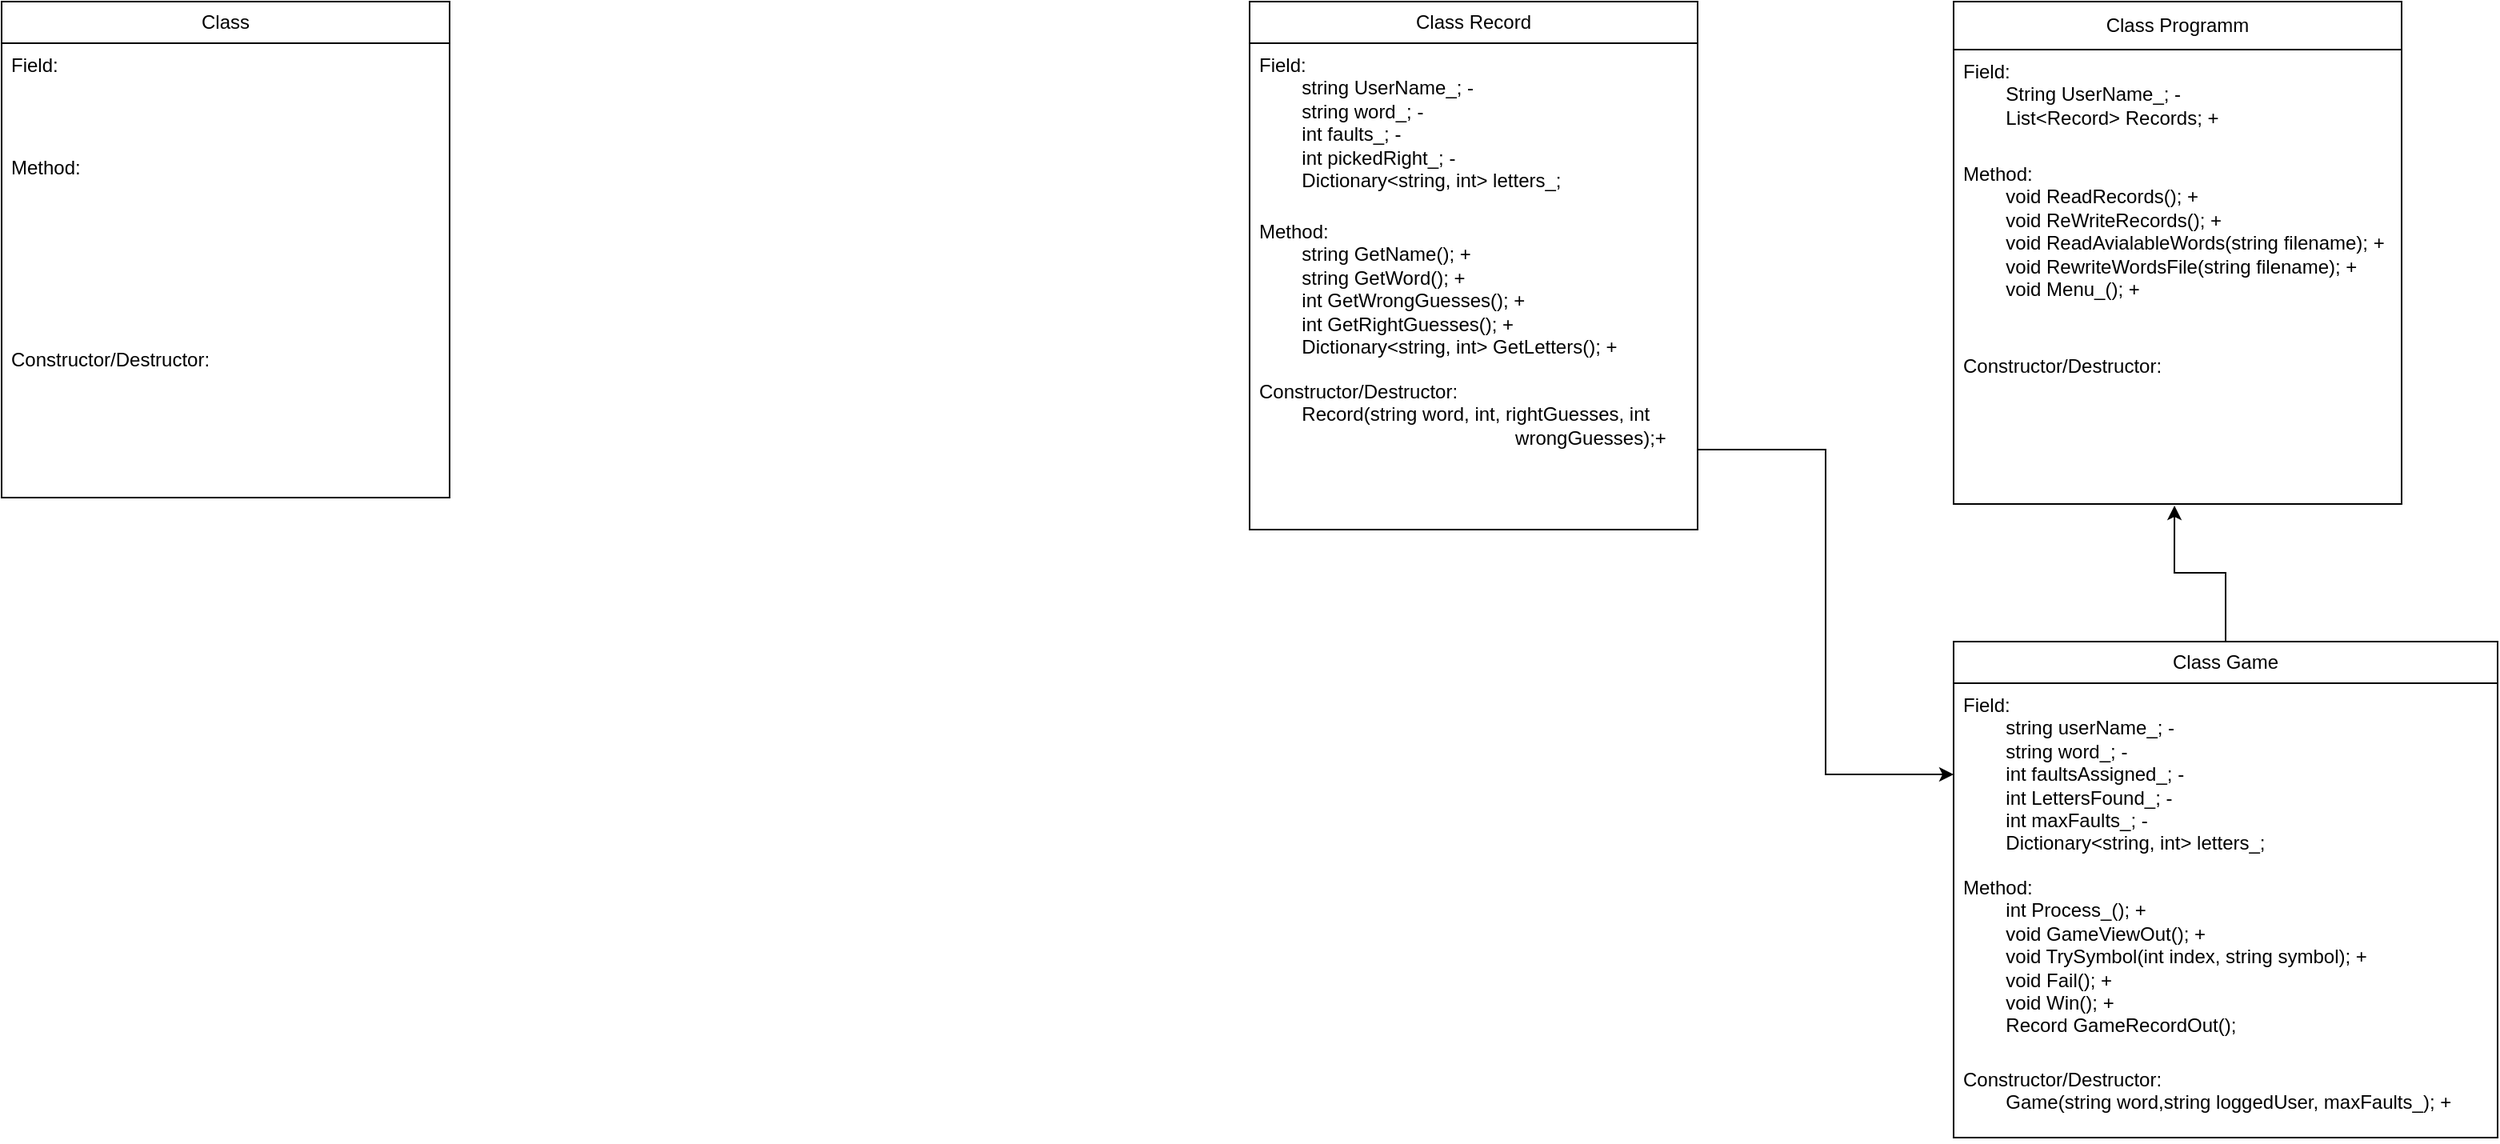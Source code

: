 <mxfile version="26.1.1">
  <diagram name="Страница — 1" id="Tw1uRy8M2-U-sMD8QmaQ">
    <mxGraphModel dx="1665" dy="449" grid="1" gridSize="10" guides="1" tooltips="1" connect="1" arrows="1" fold="1" page="1" pageScale="1" pageWidth="827" pageHeight="1169" math="0" shadow="0">
      <root>
        <mxCell id="0" />
        <mxCell id="1" parent="0" />
        <mxCell id="VTfEp3gD9_QxiOBWVvTQ-1" value="Class" style="swimlane;fontStyle=0;childLayout=stackLayout;horizontal=1;startSize=26;fillColor=none;horizontalStack=0;resizeParent=1;resizeParentMax=0;resizeLast=0;collapsible=1;marginBottom=0;whiteSpace=wrap;html=1;" vertex="1" parent="1">
          <mxGeometry x="-780" width="280" height="310" as="geometry" />
        </mxCell>
        <mxCell id="VTfEp3gD9_QxiOBWVvTQ-2" value="Field:&amp;nbsp;" style="text;strokeColor=none;fillColor=none;align=left;verticalAlign=top;spacingLeft=4;spacingRight=4;overflow=hidden;rotatable=0;points=[[0,0.5],[1,0.5]];portConstraint=eastwest;whiteSpace=wrap;html=1;" vertex="1" parent="VTfEp3gD9_QxiOBWVvTQ-1">
          <mxGeometry y="26" width="280" height="64" as="geometry" />
        </mxCell>
        <mxCell id="VTfEp3gD9_QxiOBWVvTQ-3" value="Method:" style="text;strokeColor=none;fillColor=none;align=left;verticalAlign=top;spacingLeft=4;spacingRight=4;overflow=hidden;rotatable=0;points=[[0,0.5],[1,0.5]];portConstraint=eastwest;whiteSpace=wrap;html=1;" vertex="1" parent="VTfEp3gD9_QxiOBWVvTQ-1">
          <mxGeometry y="90" width="280" height="120" as="geometry" />
        </mxCell>
        <mxCell id="VTfEp3gD9_QxiOBWVvTQ-4" value="Constructor/Destructor:" style="text;strokeColor=none;fillColor=none;align=left;verticalAlign=top;spacingLeft=4;spacingRight=4;overflow=hidden;rotatable=0;points=[[0,0.5],[1,0.5]];portConstraint=eastwest;whiteSpace=wrap;html=1;" vertex="1" parent="VTfEp3gD9_QxiOBWVvTQ-1">
          <mxGeometry y="210" width="280" height="100" as="geometry" />
        </mxCell>
        <mxCell id="VTfEp3gD9_QxiOBWVvTQ-5" value="Class Programm" style="swimlane;fontStyle=0;childLayout=stackLayout;horizontal=1;startSize=30;fillColor=none;horizontalStack=0;resizeParent=1;resizeParentMax=0;resizeLast=0;collapsible=1;marginBottom=0;whiteSpace=wrap;html=1;" vertex="1" parent="1">
          <mxGeometry x="440" width="280" height="314" as="geometry" />
        </mxCell>
        <mxCell id="VTfEp3gD9_QxiOBWVvTQ-6" value="Field:&amp;nbsp;&lt;div&gt;&lt;span style=&quot;white-space: pre;&quot;&gt;&#x9;&lt;/span&gt;String UserName_; -&lt;br&gt;&lt;/div&gt;&lt;div&gt;&lt;span style=&quot;white-space: pre;&quot;&gt;&#x9;&lt;/span&gt;List&amp;lt;Record&amp;gt; Records; +&lt;br&gt;&lt;/div&gt;" style="text;strokeColor=none;fillColor=none;align=left;verticalAlign=top;spacingLeft=4;spacingRight=4;overflow=hidden;rotatable=0;points=[[0,0.5],[1,0.5]];portConstraint=eastwest;whiteSpace=wrap;html=1;" vertex="1" parent="VTfEp3gD9_QxiOBWVvTQ-5">
          <mxGeometry y="30" width="280" height="64" as="geometry" />
        </mxCell>
        <mxCell id="VTfEp3gD9_QxiOBWVvTQ-7" value="Method:&lt;div&gt;&lt;div&gt;&lt;div&gt;&lt;span style=&quot;white-space: pre;&quot;&gt;&#x9;&lt;/span&gt;&lt;span style=&quot;background-color: transparent; color: light-dark(rgb(0, 0, 0), rgb(255, 255, 255));&quot;&gt;void ReadRecords(); +&lt;/span&gt;&lt;br&gt;&lt;/div&gt;&lt;div&gt;&lt;span style=&quot;white-space: pre;&quot;&gt;&#x9;&lt;/span&gt;void ReWriteRecords(); +&lt;br&gt;&lt;div&gt;&lt;span style=&quot;white-space: pre;&quot;&gt;&#x9;&lt;/span&gt;void ReadAvialableWords(string filename); +&lt;br&gt;&lt;/div&gt;&lt;div&gt;&lt;span style=&quot;white-space: pre;&quot;&gt;&#x9;&lt;/span&gt;void RewriteWordsFile(string filename); +&lt;/div&gt;&lt;/div&gt;&lt;/div&gt;&lt;div&gt;&lt;span style=&quot;white-space: pre;&quot;&gt;&#x9;&lt;/span&gt;void Menu_(); +&lt;br&gt;&lt;/div&gt;&lt;/div&gt;" style="text;strokeColor=none;fillColor=none;align=left;verticalAlign=top;spacingLeft=4;spacingRight=4;overflow=hidden;rotatable=0;points=[[0,0.5],[1,0.5]];portConstraint=eastwest;whiteSpace=wrap;html=1;" vertex="1" parent="VTfEp3gD9_QxiOBWVvTQ-5">
          <mxGeometry y="94" width="280" height="120" as="geometry" />
        </mxCell>
        <mxCell id="VTfEp3gD9_QxiOBWVvTQ-8" value="Constructor/Destructor:" style="text;strokeColor=none;fillColor=none;align=left;verticalAlign=top;spacingLeft=4;spacingRight=4;overflow=hidden;rotatable=0;points=[[0,0.5],[1,0.5]];portConstraint=eastwest;whiteSpace=wrap;html=1;" vertex="1" parent="VTfEp3gD9_QxiOBWVvTQ-5">
          <mxGeometry y="214" width="280" height="100" as="geometry" />
        </mxCell>
        <mxCell id="VTfEp3gD9_QxiOBWVvTQ-9" value="Class Game" style="swimlane;fontStyle=0;childLayout=stackLayout;horizontal=1;startSize=26;fillColor=none;horizontalStack=0;resizeParent=1;resizeParentMax=0;resizeLast=0;collapsible=1;marginBottom=0;whiteSpace=wrap;html=1;" vertex="1" parent="1">
          <mxGeometry x="440" y="400" width="340" height="310" as="geometry" />
        </mxCell>
        <mxCell id="VTfEp3gD9_QxiOBWVvTQ-10" value="Field:&lt;div&gt;&lt;span style=&quot;white-space: pre;&quot;&gt;&#x9;&lt;/span&gt;string userName_; -&amp;nbsp;&lt;div&gt;&lt;span style=&quot;white-space: pre;&quot;&gt;&#x9;&lt;/span&gt;string word_; -&lt;br&gt;&lt;/div&gt;&lt;div&gt;&lt;span style=&quot;white-space: pre;&quot;&gt;&#x9;&lt;/span&gt;int faultsAssigned_; -&lt;br&gt;&lt;/div&gt;&lt;div&gt;&lt;span style=&quot;white-space: pre;&quot;&gt;&#x9;&lt;/span&gt;int LettersFound_; -&lt;br&gt;&lt;/div&gt;&lt;div&gt;&lt;span style=&quot;white-space: pre;&quot;&gt;&#x9;&lt;/span&gt;int maxFaults_; -&lt;br&gt;&lt;/div&gt;&lt;/div&gt;&lt;div&gt;&lt;span style=&quot;white-space: pre;&quot;&gt;&#x9;&lt;/span&gt;&lt;span style=&quot;background-color: transparent; color: light-dark(rgb(0, 0, 0), rgb(255, 255, 255));&quot;&gt;Dictionary&amp;lt;string, int&amp;gt; letters_;&lt;/span&gt;&lt;br&gt;&lt;/div&gt;" style="text;strokeColor=none;fillColor=none;align=left;verticalAlign=top;spacingLeft=4;spacingRight=4;overflow=hidden;rotatable=0;points=[[0,0.5],[1,0.5]];portConstraint=eastwest;whiteSpace=wrap;html=1;" vertex="1" parent="VTfEp3gD9_QxiOBWVvTQ-9">
          <mxGeometry y="26" width="340" height="114" as="geometry" />
        </mxCell>
        <mxCell id="VTfEp3gD9_QxiOBWVvTQ-11" value="Method:&lt;div&gt;&lt;span style=&quot;white-space: pre;&quot;&gt;&#x9;&lt;/span&gt;int Process_(); +&lt;br&gt;&lt;div&gt;&lt;span style=&quot;white-space: pre;&quot;&gt;&#x9;&lt;/span&gt;void&amp;nbsp;GameViewOut(); +&lt;br&gt;&lt;/div&gt;&lt;div&gt;&lt;span style=&quot;white-space: pre;&quot;&gt;&#x9;&lt;/span&gt;void TrySymbol(int index, string symbol); +&lt;br&gt;&lt;/div&gt;&lt;div&gt;&lt;span style=&quot;white-space: pre;&quot;&gt;&#x9;&lt;/span&gt;void Fail(); +&lt;br&gt;&lt;/div&gt;&lt;div&gt;&lt;span style=&quot;white-space: pre;&quot;&gt;&#x9;&lt;/span&gt;void Win(); +&lt;br&gt;&lt;/div&gt;&lt;div&gt;&lt;span style=&quot;white-space: pre;&quot;&gt;&#x9;&lt;/span&gt;Record GameRecordOut();&lt;br&gt;&lt;/div&gt;&lt;div&gt;&lt;br&gt;&lt;/div&gt;&lt;/div&gt;" style="text;strokeColor=none;fillColor=none;align=left;verticalAlign=top;spacingLeft=4;spacingRight=4;overflow=hidden;rotatable=0;points=[[0,0.5],[1,0.5]];portConstraint=eastwest;whiteSpace=wrap;html=1;" vertex="1" parent="VTfEp3gD9_QxiOBWVvTQ-9">
          <mxGeometry y="140" width="340" height="120" as="geometry" />
        </mxCell>
        <mxCell id="VTfEp3gD9_QxiOBWVvTQ-12" value="Constructor/Destructor:&lt;div&gt;&lt;span style=&quot;white-space: pre;&quot;&gt;&#x9;&lt;/span&gt;Game(string word,string loggedUser, maxFaults_); +&lt;br&gt;&lt;/div&gt;" style="text;strokeColor=none;fillColor=none;align=left;verticalAlign=top;spacingLeft=4;spacingRight=4;overflow=hidden;rotatable=0;points=[[0,0.5],[1,0.5]];portConstraint=eastwest;whiteSpace=wrap;html=1;" vertex="1" parent="VTfEp3gD9_QxiOBWVvTQ-9">
          <mxGeometry y="260" width="340" height="50" as="geometry" />
        </mxCell>
        <mxCell id="VTfEp3gD9_QxiOBWVvTQ-17" style="edgeStyle=orthogonalEdgeStyle;rounded=0;orthogonalLoop=1;jettySize=auto;html=1;entryX=0.493;entryY=1.01;entryDx=0;entryDy=0;entryPerimeter=0;" edge="1" parent="1" source="VTfEp3gD9_QxiOBWVvTQ-9" target="VTfEp3gD9_QxiOBWVvTQ-8">
          <mxGeometry relative="1" as="geometry" />
        </mxCell>
        <mxCell id="VTfEp3gD9_QxiOBWVvTQ-19" value="Class Record" style="swimlane;fontStyle=0;childLayout=stackLayout;horizontal=1;startSize=26;fillColor=none;horizontalStack=0;resizeParent=1;resizeParentMax=0;resizeLast=0;collapsible=1;marginBottom=0;whiteSpace=wrap;html=1;" vertex="1" parent="1">
          <mxGeometry width="280" height="330" as="geometry" />
        </mxCell>
        <mxCell id="VTfEp3gD9_QxiOBWVvTQ-20" value="Field:&amp;nbsp;&lt;div&gt;&lt;span style=&quot;white-space: pre;&quot;&gt;&#x9;&lt;/span&gt;string UserName_; -&lt;br&gt;&lt;div&gt;&lt;span style=&quot;white-space: pre;&quot;&gt;&#x9;&lt;/span&gt;string word_; -&lt;br&gt;&lt;/div&gt;&lt;div&gt;&lt;span style=&quot;white-space: pre;&quot;&gt;&#x9;&lt;/span&gt;int faults_; -&lt;br&gt;&lt;/div&gt;&lt;div&gt;&lt;span style=&quot;white-space: pre;&quot;&gt;&#x9;&lt;/span&gt;int pickedRight_; -&lt;br&gt;&lt;/div&gt;&lt;/div&gt;&lt;div&gt;&lt;span style=&quot;white-space: pre;&quot;&gt;&#x9;&lt;/span&gt;Dictionary&amp;lt;string, int&amp;gt; letters_;&lt;br&gt;&lt;/div&gt;" style="text;strokeColor=none;fillColor=none;align=left;verticalAlign=top;spacingLeft=4;spacingRight=4;overflow=hidden;rotatable=0;points=[[0,0.5],[1,0.5]];portConstraint=eastwest;whiteSpace=wrap;html=1;" vertex="1" parent="VTfEp3gD9_QxiOBWVvTQ-19">
          <mxGeometry y="26" width="280" height="104" as="geometry" />
        </mxCell>
        <mxCell id="VTfEp3gD9_QxiOBWVvTQ-21" value="Method:&lt;div&gt;&lt;span style=&quot;white-space: pre;&quot;&gt;&#x9;&lt;/span&gt;string GetName(); +&lt;br&gt;&lt;div&gt;&lt;span style=&quot;white-space: pre;&quot;&gt;&#x9;&lt;/span&gt;string GetWord(); +&lt;br&gt;&lt;/div&gt;&lt;div&gt;&lt;span style=&quot;white-space: pre;&quot;&gt;&#x9;&lt;/span&gt;int GetWrongGuesses(); +&lt;br&gt;&lt;/div&gt;&lt;div&gt;&lt;span style=&quot;white-space: pre;&quot;&gt;&#x9;&lt;/span&gt;int GetRightGuesses(); +&lt;br&gt;&lt;/div&gt;&lt;/div&gt;&lt;div&gt;&lt;span style=&quot;white-space: pre;&quot;&gt;&#x9;&lt;/span&gt;Dictionary&amp;lt;string, int&amp;gt; GetLetters(); +&lt;br&gt;&lt;/div&gt;" style="text;strokeColor=none;fillColor=none;align=left;verticalAlign=top;spacingLeft=4;spacingRight=4;overflow=hidden;rotatable=0;points=[[0,0.5],[1,0.5]];portConstraint=eastwest;whiteSpace=wrap;html=1;" vertex="1" parent="VTfEp3gD9_QxiOBWVvTQ-19">
          <mxGeometry y="130" width="280" height="100" as="geometry" />
        </mxCell>
        <mxCell id="VTfEp3gD9_QxiOBWVvTQ-22" value="Constructor/Destructor:&lt;div&gt;&lt;span style=&quot;white-space: pre;&quot;&gt;&#x9;&lt;/span&gt;Record(string word, int, rightGuesses, int &lt;span style=&quot;white-space: pre;&quot;&gt;&#x9;&lt;/span&gt;&lt;span style=&quot;white-space: pre;&quot;&gt;&#x9;&lt;/span&gt;&lt;span style=&quot;white-space: pre;&quot;&gt;&#x9;&lt;/span&gt;&lt;span style=&quot;white-space: pre;&quot;&gt;&#x9;&lt;/span&gt;&lt;span style=&quot;white-space: pre;&quot;&gt;&#x9;&lt;/span&gt;&lt;span style=&quot;white-space: pre;&quot;&gt;&#x9;&lt;/span&gt;wrongGuesses);+&lt;br&gt;&lt;/div&gt;" style="text;strokeColor=none;fillColor=none;align=left;verticalAlign=top;spacingLeft=4;spacingRight=4;overflow=hidden;rotatable=0;points=[[0,0.5],[1,0.5]];portConstraint=eastwest;whiteSpace=wrap;html=1;" vertex="1" parent="VTfEp3gD9_QxiOBWVvTQ-19">
          <mxGeometry y="230" width="280" height="100" as="geometry" />
        </mxCell>
        <mxCell id="VTfEp3gD9_QxiOBWVvTQ-23" style="edgeStyle=orthogonalEdgeStyle;rounded=0;orthogonalLoop=1;jettySize=auto;html=1;entryX=0;entryY=0.5;entryDx=0;entryDy=0;" edge="1" parent="1" source="VTfEp3gD9_QxiOBWVvTQ-22" target="VTfEp3gD9_QxiOBWVvTQ-10">
          <mxGeometry relative="1" as="geometry" />
        </mxCell>
      </root>
    </mxGraphModel>
  </diagram>
</mxfile>
